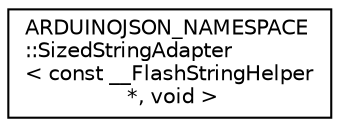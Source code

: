 digraph "Graphical Class Hierarchy"
{
 // LATEX_PDF_SIZE
  edge [fontname="Helvetica",fontsize="10",labelfontname="Helvetica",labelfontsize="10"];
  node [fontname="Helvetica",fontsize="10",shape=record];
  rankdir="LR";
  Node0 [label="ARDUINOJSON_NAMESPACE\l::SizedStringAdapter\l\< const __FlashStringHelper\l *, void \>",height=0.2,width=0.4,color="black", fillcolor="white", style="filled",URL="$structARDUINOJSON__NAMESPACE_1_1SizedStringAdapter_3_01const_01____FlashStringHelper_01_5_00_01void_01_4.html",tooltip=" "];
}
